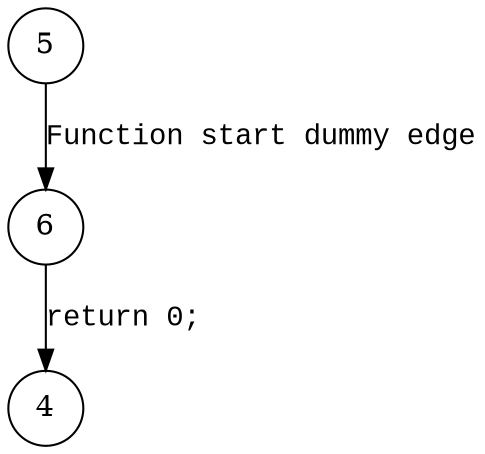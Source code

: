 digraph unixd_setup_child {
5 [shape="circle"]
6 [shape="circle"]
4 [shape="circle"]
5 -> 6 [label="Function start dummy edge" fontname="Courier New"]
6 -> 4 [label="return 0;" fontname="Courier New"]
}